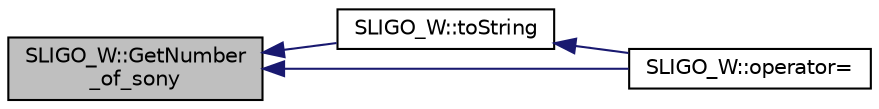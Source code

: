 digraph "SLIGO_W::GetNumber_of_sony"
{
  edge [fontname="Helvetica",fontsize="10",labelfontname="Helvetica",labelfontsize="10"];
  node [fontname="Helvetica",fontsize="10",shape=record];
  rankdir="LR";
  Node1 [label="SLIGO_W::GetNumber\l_of_sony",height=0.2,width=0.4,color="black", fillcolor="grey75", style="filled", fontcolor="black"];
  Node1 -> Node2 [dir="back",color="midnightblue",fontsize="10",style="solid",fontname="Helvetica"];
  Node2 [label="SLIGO_W::toString",height=0.2,width=0.4,color="black", fillcolor="white", style="filled",URL="$class_s_l_i_g_o___w.html#a8f49deaa85f48ff29dd8cdeb7c9dda56",tooltip="_cast, is use to cast bak the std::shared_ptr<OSTM> to the required type "];
  Node2 -> Node3 [dir="back",color="midnightblue",fontsize="10",style="solid",fontname="Helvetica"];
  Node3 [label="SLIGO_W::operator=",height=0.2,width=0.4,color="black", fillcolor="white", style="filled",URL="$class_s_l_i_g_o___w.html#a64051fdd5b3ebc47b0a74b42eb092c1b"];
  Node1 -> Node3 [dir="back",color="midnightblue",fontsize="10",style="solid",fontname="Helvetica"];
}

